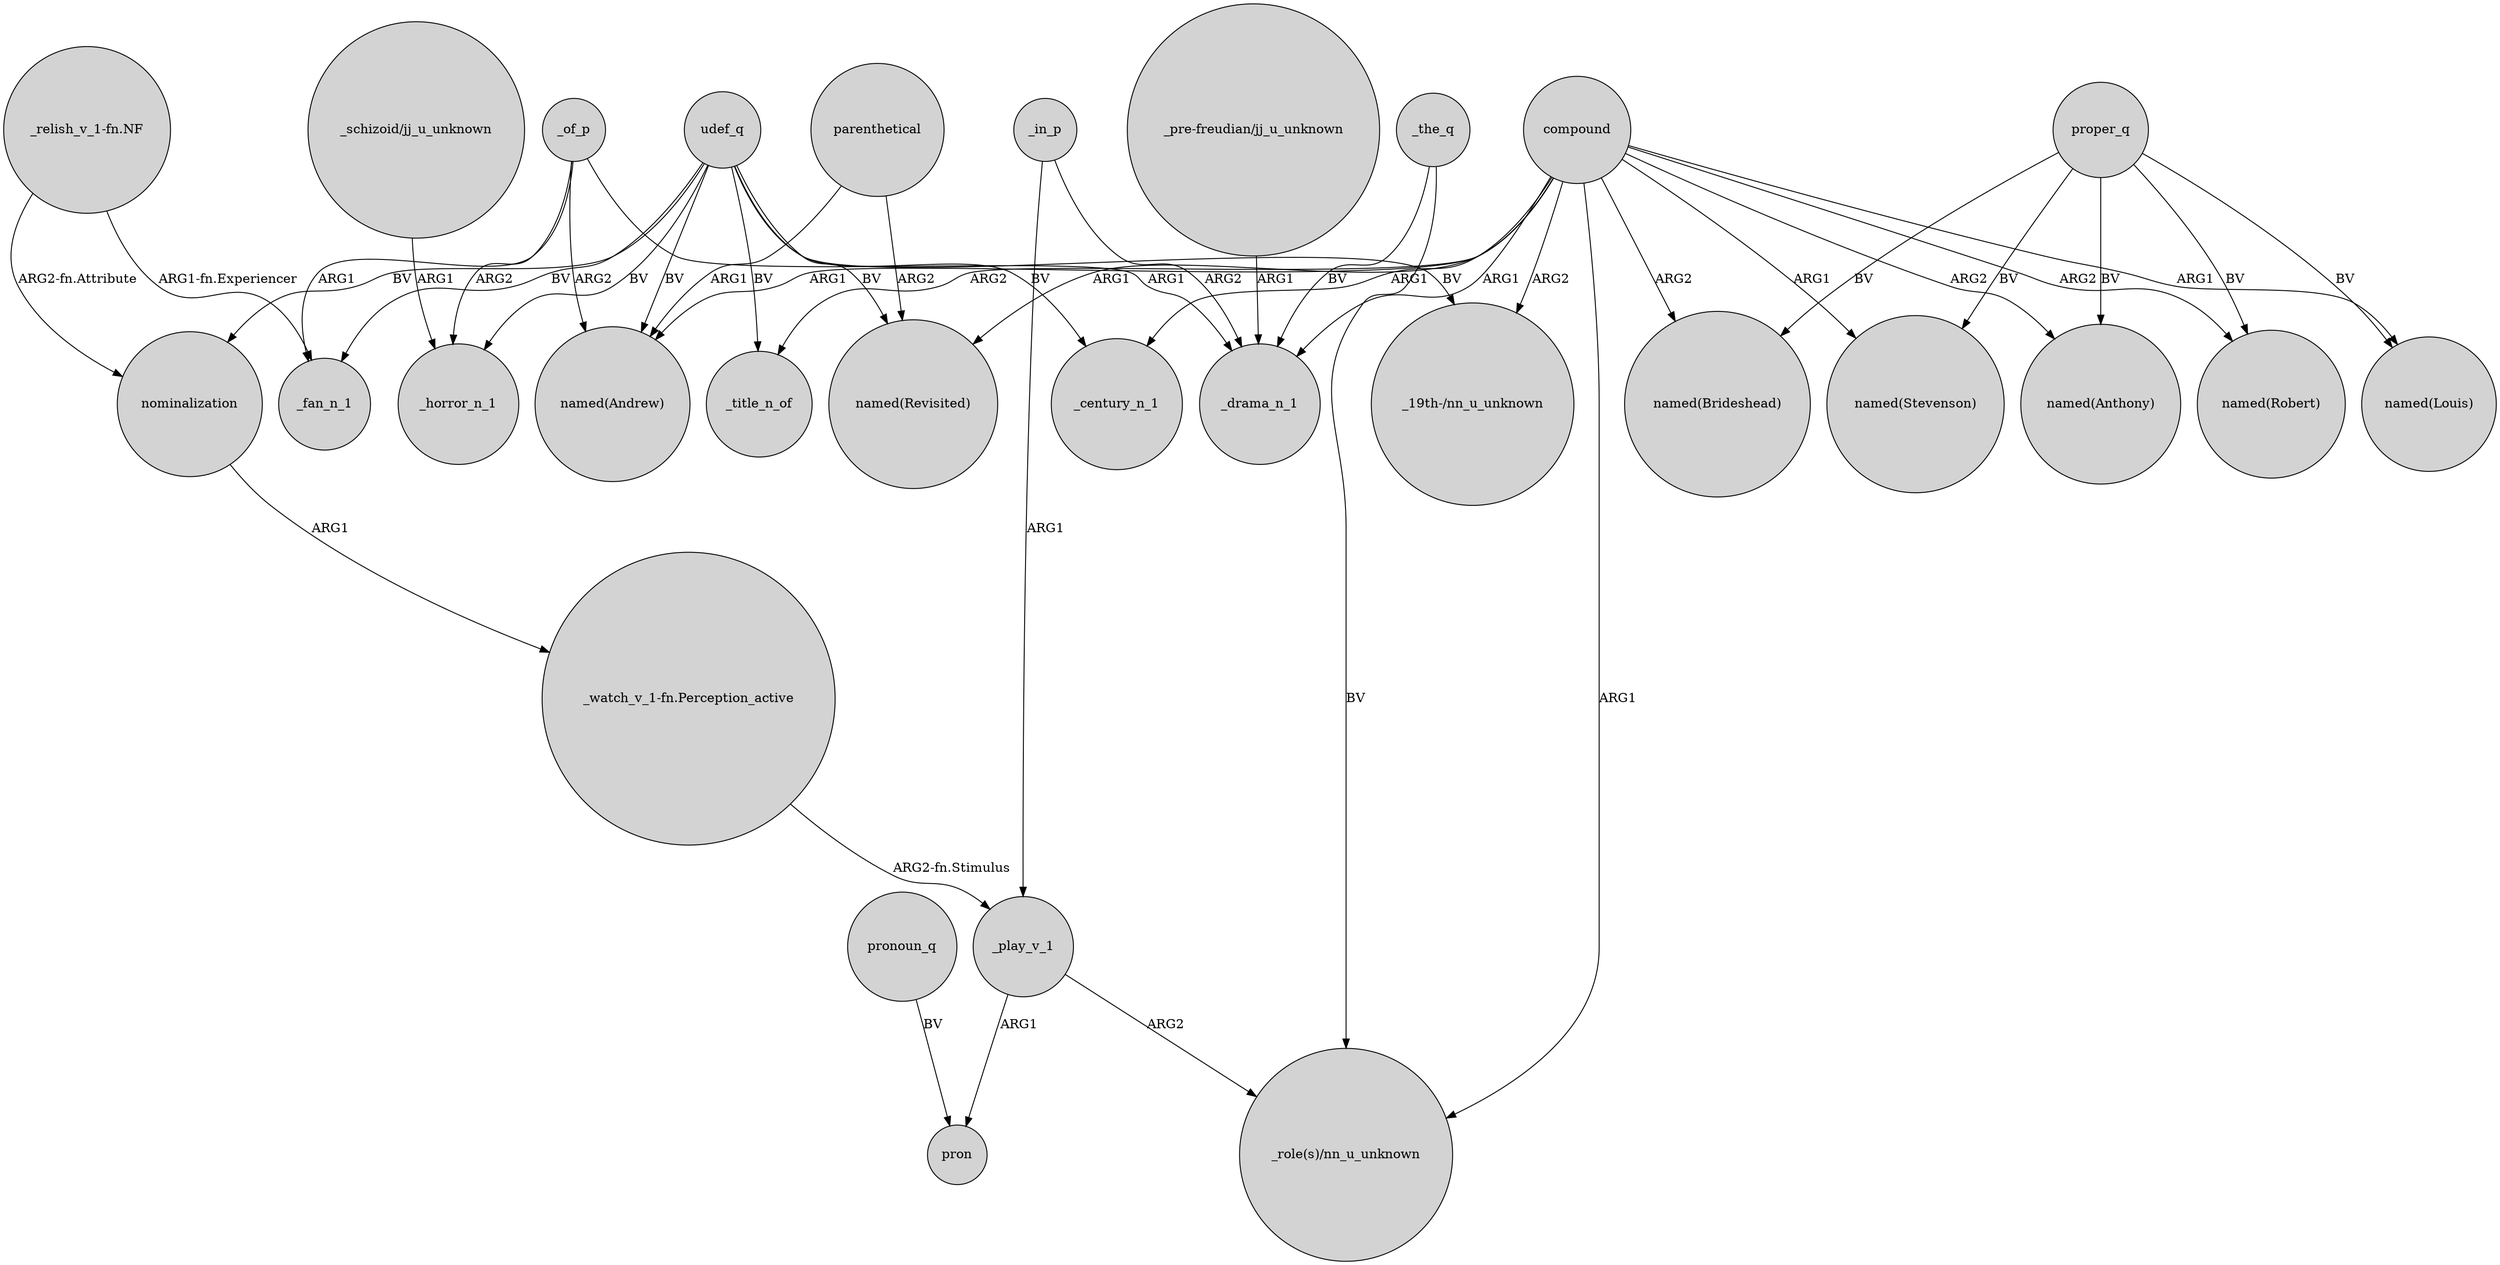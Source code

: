 digraph {
	node [shape=circle style=filled]
	_play_v_1 -> pron [label=ARG1]
	udef_q -> "_19th-/nn_u_unknown" [label=BV]
	_of_p -> _horror_n_1 [label=ARG2]
	_in_p -> _play_v_1 [label=ARG1]
	proper_q -> "named(Louis)" [label=BV]
	udef_q -> _horror_n_1 [label=BV]
	_the_q -> _drama_n_1 [label=BV]
	udef_q -> "named(Revisited)" [label=BV]
	proper_q -> "named(Stevenson)" [label=BV]
	nominalization -> "_watch_v_1-fn.Perception_active" [label=ARG1]
	compound -> "_role(s)/nn_u_unknown" [label=ARG1]
	compound -> "_19th-/nn_u_unknown" [label=ARG2]
	_of_p -> _fan_n_1 [label=ARG1]
	parenthetical -> "named(Andrew)" [label=ARG1]
	udef_q -> _fan_n_1 [label=BV]
	compound -> "named(Robert)" [label=ARG2]
	"_relish_v_1-fn.NF" -> nominalization [label="ARG2-fn.Attribute"]
	proper_q -> "named(Anthony)" [label=BV]
	udef_q -> _title_n_of [label=BV]
	udef_q -> "named(Andrew)" [label=BV]
	compound -> _drama_n_1 [label=ARG1]
	compound -> _title_n_of [label=ARG2]
	_the_q -> "_role(s)/nn_u_unknown" [label=BV]
	compound -> "named(Louis)" [label=ARG1]
	compound -> _century_n_1 [label=ARG1]
	pronoun_q -> pron [label=BV]
	compound -> "named(Anthony)" [label=ARG2]
	"_pre-freudian/jj_u_unknown" -> _drama_n_1 [label=ARG1]
	_play_v_1 -> "_role(s)/nn_u_unknown" [label=ARG2]
	proper_q -> "named(Robert)" [label=BV]
	udef_q -> _century_n_1 [label=BV]
	compound -> "named(Andrew)" [label=ARG1]
	_in_p -> _drama_n_1 [label=ARG2]
	compound -> "named(Revisited)" [label=ARG1]
	"_schizoid/jj_u_unknown" -> _horror_n_1 [label=ARG1]
	udef_q -> nominalization [label=BV]
	"_relish_v_1-fn.NF" -> _fan_n_1 [label="ARG1-fn.Experiencer"]
	parenthetical -> "named(Revisited)" [label=ARG2]
	_of_p -> _drama_n_1 [label=ARG1]
	proper_q -> "named(Brideshead)" [label=BV]
	"_watch_v_1-fn.Perception_active" -> _play_v_1 [label="ARG2-fn.Stimulus"]
	compound -> "named(Stevenson)" [label=ARG1]
	compound -> "named(Brideshead)" [label=ARG2]
	_of_p -> "named(Andrew)" [label=ARG2]
}
